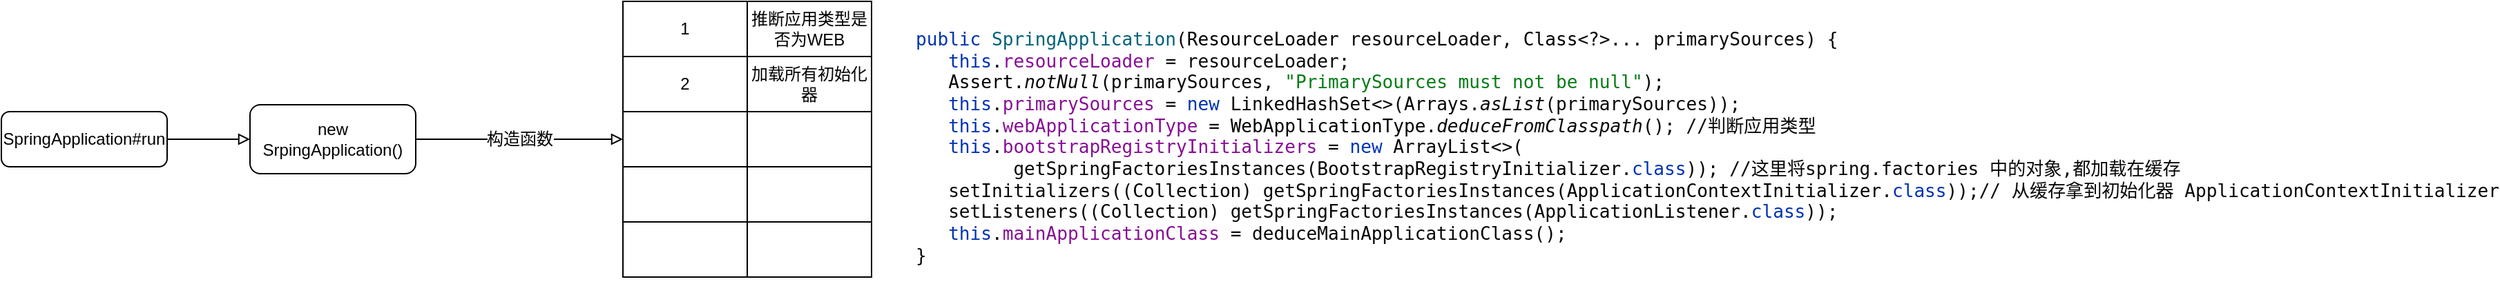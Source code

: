 <mxfile version="20.1.1" type="github">
  <diagram id="C5RBs43oDa-KdzZeNtuy" name="Page-1">
    <mxGraphModel dx="1038" dy="579" grid="1" gridSize="10" guides="1" tooltips="1" connect="1" arrows="1" fold="1" page="1" pageScale="1" pageWidth="827" pageHeight="1169" math="0" shadow="0">
      <root>
        <mxCell id="WIyWlLk6GJQsqaUBKTNV-0" />
        <mxCell id="WIyWlLk6GJQsqaUBKTNV-1" parent="WIyWlLk6GJQsqaUBKTNV-0" />
        <mxCell id="TY5h5iizVJzrehyOOf4H-0" style="edgeStyle=orthogonalEdgeStyle;rounded=0;orthogonalLoop=1;jettySize=auto;html=1;endArrow=block;endFill=0;" edge="1" parent="WIyWlLk6GJQsqaUBKTNV-1" source="WIyWlLk6GJQsqaUBKTNV-3" target="TY5h5iizVJzrehyOOf4H-1">
          <mxGeometry relative="1" as="geometry">
            <mxPoint x="220" y="180" as="targetPoint" />
          </mxGeometry>
        </mxCell>
        <mxCell id="WIyWlLk6GJQsqaUBKTNV-3" value="SpringApplication#run" style="rounded=1;whiteSpace=wrap;html=1;fontSize=12;glass=0;strokeWidth=1;shadow=0;" parent="WIyWlLk6GJQsqaUBKTNV-1" vertex="1">
          <mxGeometry x="160" y="80" width="120" height="40" as="geometry" />
        </mxCell>
        <mxCell id="6piUoCR8zOtQVhnlRpC6-0" value="构造函数" style="edgeStyle=orthogonalEdgeStyle;rounded=0;orthogonalLoop=1;jettySize=auto;html=1;fontFamily=Helvetica;fontSize=12;fontColor=default;endArrow=block;endFill=0;" edge="1" parent="WIyWlLk6GJQsqaUBKTNV-1" source="TY5h5iizVJzrehyOOf4H-1" target="6piUoCR8zOtQVhnlRpC6-8">
          <mxGeometry relative="1" as="geometry">
            <mxPoint x="570" y="100" as="targetPoint" />
          </mxGeometry>
        </mxCell>
        <mxCell id="TY5h5iizVJzrehyOOf4H-1" value="new SrpingApplication()" style="rounded=1;whiteSpace=wrap;html=1;" vertex="1" parent="WIyWlLk6GJQsqaUBKTNV-1">
          <mxGeometry x="340" y="75" width="120" height="50" as="geometry" />
        </mxCell>
        <mxCell id="6piUoCR8zOtQVhnlRpC6-1" value="" style="shape=table;startSize=0;container=1;collapsible=0;childLayout=tableLayout;rounded=1;fontFamily=Helvetica;fontSize=12;fontColor=default;strokeColor=default;fillColor=default;html=1;" vertex="1" parent="WIyWlLk6GJQsqaUBKTNV-1">
          <mxGeometry x="610" width="180" height="200" as="geometry" />
        </mxCell>
        <mxCell id="6piUoCR8zOtQVhnlRpC6-2" value="" style="shape=tableRow;horizontal=0;startSize=0;swimlaneHead=0;swimlaneBody=0;top=0;left=0;bottom=0;right=0;collapsible=0;dropTarget=0;fillColor=none;points=[[0,0.5],[1,0.5]];portConstraint=eastwest;rounded=1;fontFamily=Helvetica;fontSize=12;fontColor=default;strokeColor=default;html=1;" vertex="1" parent="6piUoCR8zOtQVhnlRpC6-1">
          <mxGeometry width="180" height="40" as="geometry" />
        </mxCell>
        <mxCell id="6piUoCR8zOtQVhnlRpC6-3" value="1" style="shape=partialRectangle;html=1;whiteSpace=wrap;connectable=0;overflow=hidden;fillColor=none;top=0;left=0;bottom=0;right=0;pointerEvents=1;rounded=1;fontFamily=Helvetica;fontSize=12;fontColor=default;strokeColor=default;" vertex="1" parent="6piUoCR8zOtQVhnlRpC6-2">
          <mxGeometry width="90" height="40" as="geometry">
            <mxRectangle width="90" height="40" as="alternateBounds" />
          </mxGeometry>
        </mxCell>
        <mxCell id="6piUoCR8zOtQVhnlRpC6-4" value="推断应用类型是否为WEB" style="shape=partialRectangle;html=1;whiteSpace=wrap;connectable=0;overflow=hidden;fillColor=none;top=0;left=0;bottom=0;right=0;pointerEvents=1;rounded=1;fontFamily=Helvetica;fontSize=12;fontColor=default;strokeColor=default;" vertex="1" parent="6piUoCR8zOtQVhnlRpC6-2">
          <mxGeometry x="90" width="90" height="40" as="geometry">
            <mxRectangle width="90" height="40" as="alternateBounds" />
          </mxGeometry>
        </mxCell>
        <mxCell id="6piUoCR8zOtQVhnlRpC6-5" value="" style="shape=tableRow;horizontal=0;startSize=0;swimlaneHead=0;swimlaneBody=0;top=0;left=0;bottom=0;right=0;collapsible=0;dropTarget=0;fillColor=none;points=[[0,0.5],[1,0.5]];portConstraint=eastwest;rounded=1;fontFamily=Helvetica;fontSize=12;fontColor=default;strokeColor=default;html=1;" vertex="1" parent="6piUoCR8zOtQVhnlRpC6-1">
          <mxGeometry y="40" width="180" height="40" as="geometry" />
        </mxCell>
        <mxCell id="6piUoCR8zOtQVhnlRpC6-6" value="2" style="shape=partialRectangle;html=1;whiteSpace=wrap;connectable=0;overflow=hidden;fillColor=none;top=0;left=0;bottom=0;right=0;pointerEvents=1;rounded=1;fontFamily=Helvetica;fontSize=12;fontColor=default;strokeColor=default;" vertex="1" parent="6piUoCR8zOtQVhnlRpC6-5">
          <mxGeometry width="90" height="40" as="geometry">
            <mxRectangle width="90" height="40" as="alternateBounds" />
          </mxGeometry>
        </mxCell>
        <mxCell id="6piUoCR8zOtQVhnlRpC6-7" value="加载所有初始化器" style="shape=partialRectangle;html=1;whiteSpace=wrap;connectable=0;overflow=hidden;fillColor=none;top=0;left=0;bottom=0;right=0;pointerEvents=1;rounded=1;fontFamily=Helvetica;fontSize=12;fontColor=default;strokeColor=default;" vertex="1" parent="6piUoCR8zOtQVhnlRpC6-5">
          <mxGeometry x="90" width="90" height="40" as="geometry">
            <mxRectangle width="90" height="40" as="alternateBounds" />
          </mxGeometry>
        </mxCell>
        <mxCell id="6piUoCR8zOtQVhnlRpC6-8" value="" style="shape=tableRow;horizontal=0;startSize=0;swimlaneHead=0;swimlaneBody=0;top=0;left=0;bottom=0;right=0;collapsible=0;dropTarget=0;fillColor=none;points=[[0,0.5],[1,0.5]];portConstraint=eastwest;rounded=1;fontFamily=Helvetica;fontSize=12;fontColor=default;strokeColor=default;html=1;" vertex="1" parent="6piUoCR8zOtQVhnlRpC6-1">
          <mxGeometry y="80" width="180" height="40" as="geometry" />
        </mxCell>
        <mxCell id="6piUoCR8zOtQVhnlRpC6-9" value="" style="shape=partialRectangle;html=1;whiteSpace=wrap;connectable=0;overflow=hidden;fillColor=none;top=0;left=0;bottom=0;right=0;pointerEvents=1;rounded=1;fontFamily=Helvetica;fontSize=12;fontColor=default;strokeColor=default;" vertex="1" parent="6piUoCR8zOtQVhnlRpC6-8">
          <mxGeometry width="90" height="40" as="geometry">
            <mxRectangle width="90" height="40" as="alternateBounds" />
          </mxGeometry>
        </mxCell>
        <mxCell id="6piUoCR8zOtQVhnlRpC6-10" value="" style="shape=partialRectangle;html=1;whiteSpace=wrap;connectable=0;overflow=hidden;fillColor=none;top=0;left=0;bottom=0;right=0;pointerEvents=1;rounded=1;fontFamily=Helvetica;fontSize=12;fontColor=default;strokeColor=default;" vertex="1" parent="6piUoCR8zOtQVhnlRpC6-8">
          <mxGeometry x="90" width="90" height="40" as="geometry">
            <mxRectangle width="90" height="40" as="alternateBounds" />
          </mxGeometry>
        </mxCell>
        <mxCell id="6piUoCR8zOtQVhnlRpC6-11" value="" style="shape=tableRow;horizontal=0;startSize=0;swimlaneHead=0;swimlaneBody=0;top=0;left=0;bottom=0;right=0;collapsible=0;dropTarget=0;fillColor=none;points=[[0,0.5],[1,0.5]];portConstraint=eastwest;rounded=1;fontFamily=Helvetica;fontSize=12;fontColor=default;strokeColor=default;html=1;" vertex="1" parent="6piUoCR8zOtQVhnlRpC6-1">
          <mxGeometry y="120" width="180" height="40" as="geometry" />
        </mxCell>
        <mxCell id="6piUoCR8zOtQVhnlRpC6-12" value="" style="shape=partialRectangle;html=1;whiteSpace=wrap;connectable=0;overflow=hidden;fillColor=none;top=0;left=0;bottom=0;right=0;pointerEvents=1;rounded=1;fontFamily=Helvetica;fontSize=12;fontColor=default;strokeColor=default;" vertex="1" parent="6piUoCR8zOtQVhnlRpC6-11">
          <mxGeometry width="90" height="40" as="geometry">
            <mxRectangle width="90" height="40" as="alternateBounds" />
          </mxGeometry>
        </mxCell>
        <mxCell id="6piUoCR8zOtQVhnlRpC6-13" value="" style="shape=partialRectangle;html=1;whiteSpace=wrap;connectable=0;overflow=hidden;fillColor=none;top=0;left=0;bottom=0;right=0;pointerEvents=1;rounded=1;fontFamily=Helvetica;fontSize=12;fontColor=default;strokeColor=default;" vertex="1" parent="6piUoCR8zOtQVhnlRpC6-11">
          <mxGeometry x="90" width="90" height="40" as="geometry">
            <mxRectangle width="90" height="40" as="alternateBounds" />
          </mxGeometry>
        </mxCell>
        <mxCell id="6piUoCR8zOtQVhnlRpC6-14" value="" style="shape=tableRow;horizontal=0;startSize=0;swimlaneHead=0;swimlaneBody=0;top=0;left=0;bottom=0;right=0;collapsible=0;dropTarget=0;fillColor=none;points=[[0,0.5],[1,0.5]];portConstraint=eastwest;rounded=1;fontFamily=Helvetica;fontSize=12;fontColor=default;strokeColor=default;html=1;" vertex="1" parent="6piUoCR8zOtQVhnlRpC6-1">
          <mxGeometry y="160" width="180" height="40" as="geometry" />
        </mxCell>
        <mxCell id="6piUoCR8zOtQVhnlRpC6-15" value="" style="shape=partialRectangle;html=1;whiteSpace=wrap;connectable=0;overflow=hidden;fillColor=none;top=0;left=0;bottom=0;right=0;pointerEvents=1;rounded=1;fontFamily=Helvetica;fontSize=12;fontColor=default;strokeColor=default;" vertex="1" parent="6piUoCR8zOtQVhnlRpC6-14">
          <mxGeometry width="90" height="40" as="geometry">
            <mxRectangle width="90" height="40" as="alternateBounds" />
          </mxGeometry>
        </mxCell>
        <mxCell id="6piUoCR8zOtQVhnlRpC6-16" value="" style="shape=partialRectangle;html=1;whiteSpace=wrap;connectable=0;overflow=hidden;fillColor=none;top=0;left=0;bottom=0;right=0;pointerEvents=1;rounded=1;fontFamily=Helvetica;fontSize=12;fontColor=default;strokeColor=default;" vertex="1" parent="6piUoCR8zOtQVhnlRpC6-14">
          <mxGeometry x="90" width="90" height="40" as="geometry">
            <mxRectangle width="90" height="40" as="alternateBounds" />
          </mxGeometry>
        </mxCell>
        <mxCell id="6piUoCR8zOtQVhnlRpC6-21" value="&lt;pre style=&quot;background-color:#ffffff;color:#080808;font-family:&#39;JetBrains Mono&#39;,monospace;font-size:9.8pt;&quot;&gt;&lt;span style=&quot;color:#0033b3;&quot;&gt;public &lt;/span&gt;&lt;span style=&quot;color:#00627a;&quot;&gt;SpringApplication&lt;/span&gt;(&lt;span style=&quot;color:#000000;&quot;&gt;ResourceLoader &lt;/span&gt;resourceLoader, &lt;span style=&quot;color:#000000;&quot;&gt;Class&lt;/span&gt;&amp;lt;?&amp;gt;... primarySources) {&lt;br&gt;   &lt;span style=&quot;color:#0033b3;&quot;&gt;this&lt;/span&gt;.&lt;span style=&quot;color:#871094;&quot;&gt;resourceLoader &lt;/span&gt;= resourceLoader;&lt;br&gt;   &lt;span style=&quot;color:#000000;&quot;&gt;Assert&lt;/span&gt;.&lt;span style=&quot;font-style:italic;&quot;&gt;notNull&lt;/span&gt;(primarySources, &lt;span style=&quot;color:#067d17;&quot;&gt;&quot;PrimarySources must not be null&quot;&lt;/span&gt;);&lt;br&gt;   &lt;span style=&quot;color:#0033b3;&quot;&gt;this&lt;/span&gt;.&lt;span style=&quot;color:#871094;&quot;&gt;primarySources &lt;/span&gt;= &lt;span style=&quot;color:#0033b3;&quot;&gt;new &lt;/span&gt;LinkedHashSet&amp;lt;&amp;gt;(&lt;span style=&quot;color:#000000;&quot;&gt;Arrays&lt;/span&gt;.&lt;span style=&quot;font-style:italic;&quot;&gt;asList&lt;/span&gt;(primarySources));&lt;br&gt;   &lt;span style=&quot;color:#0033b3;&quot;&gt;this&lt;/span&gt;.&lt;span style=&quot;color:#871094;&quot;&gt;webApplicationType &lt;/span&gt;= &lt;span style=&quot;color:#000000;&quot;&gt;WebApplicationType&lt;/span&gt;.&lt;span style=&quot;font-style:italic;&quot;&gt;deduceFromClasspath&lt;/span&gt;(); //判断应用类型&lt;br&gt;   &lt;span style=&quot;color:#0033b3;&quot;&gt;this&lt;/span&gt;.&lt;span style=&quot;color:#871094;&quot;&gt;bootstrapRegistryInitializers &lt;/span&gt;= &lt;span style=&quot;color:#0033b3;&quot;&gt;new &lt;/span&gt;ArrayList&amp;lt;&amp;gt;(&lt;br&gt;         getSpringFactoriesInstances(&lt;span style=&quot;color:#000000;&quot;&gt;BootstrapRegistryInitializer&lt;/span&gt;.&lt;span style=&quot;color:#0033b3;&quot;&gt;class&lt;/span&gt;)); //这里将spring.factories 中的对象,都加载在缓存&lt;br&gt;   setInitializers((&lt;span style=&quot;color:#000000;&quot;&gt;Collection&lt;/span&gt;) getSpringFactoriesInstances(&lt;span style=&quot;color:#000000;&quot;&gt;ApplicationContextInitializer&lt;/span&gt;.&lt;span style=&quot;color:#0033b3;&quot;&gt;class&lt;/span&gt;));// 从缓存拿到初始化器 ApplicationContextInitializer&lt;br&gt;   setListeners((&lt;span style=&quot;color:#000000;&quot;&gt;Collection&lt;/span&gt;) getSpringFactoriesInstances(&lt;span style=&quot;color:#000000;&quot;&gt;ApplicationListener&lt;/span&gt;.&lt;span style=&quot;color:#0033b3;&quot;&gt;class&lt;/span&gt;));&lt;br&gt;   &lt;span style=&quot;color:#0033b3;&quot;&gt;this&lt;/span&gt;.&lt;span style=&quot;color:#871094;&quot;&gt;mainApplicationClass &lt;/span&gt;= deduceMainApplicationClass();&lt;br&gt;}&lt;/pre&gt;" style="text;whiteSpace=wrap;html=1;fontSize=12;fontFamily=Helvetica;fontColor=default;" vertex="1" parent="WIyWlLk6GJQsqaUBKTNV-1">
          <mxGeometry x="820" width="560" height="220" as="geometry" />
        </mxCell>
      </root>
    </mxGraphModel>
  </diagram>
</mxfile>
